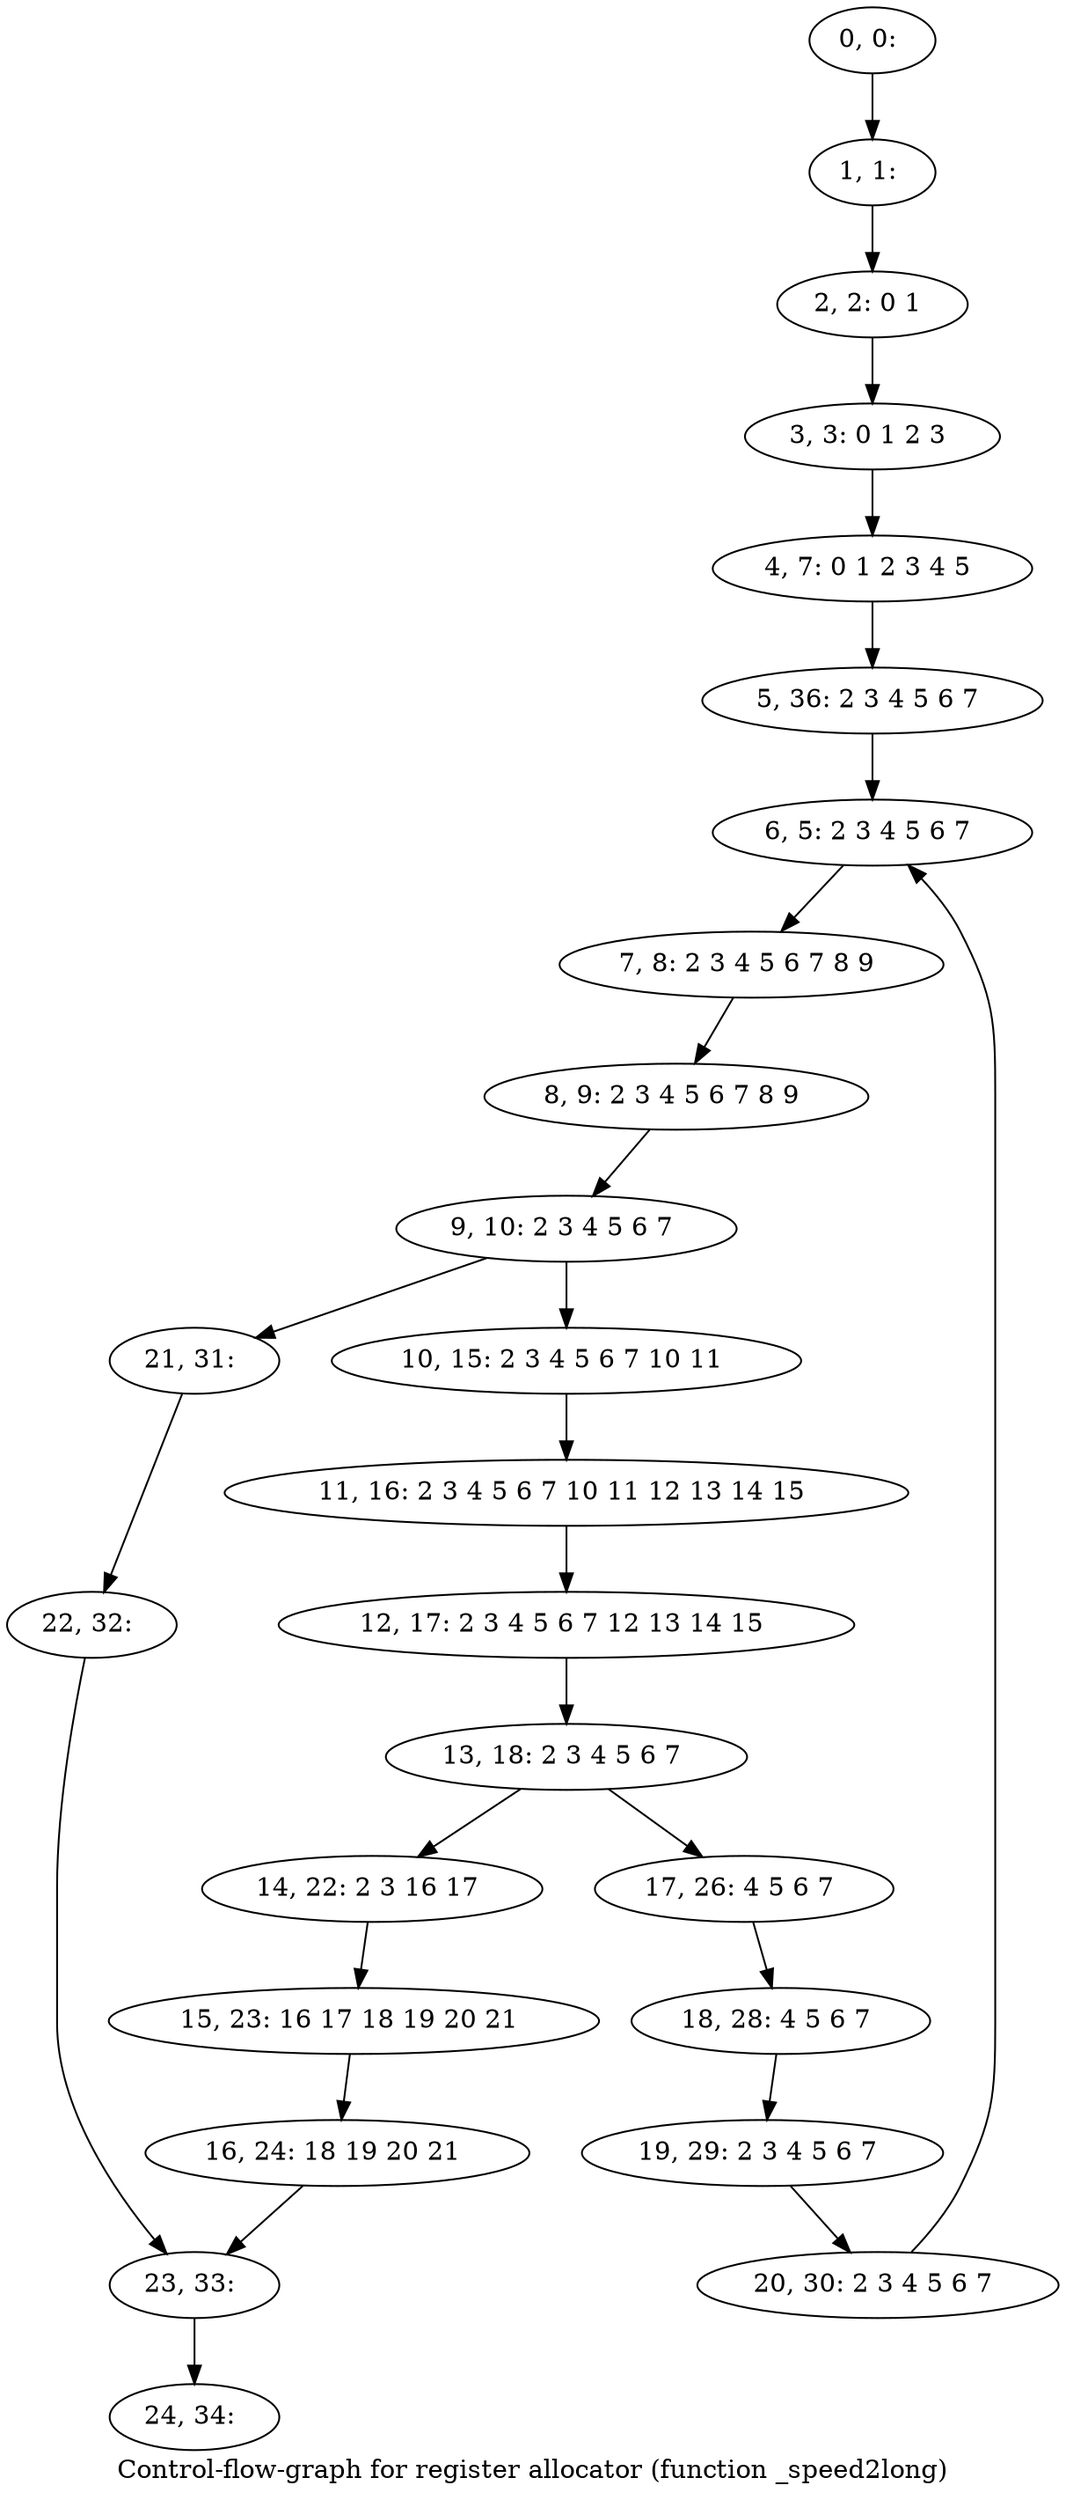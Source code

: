digraph G {
graph [label="Control-flow-graph for register allocator (function _speed2long)"]
0[label="0, 0: "];
1[label="1, 1: "];
2[label="2, 2: 0 1 "];
3[label="3, 3: 0 1 2 3 "];
4[label="4, 7: 0 1 2 3 4 5 "];
5[label="5, 36: 2 3 4 5 6 7 "];
6[label="6, 5: 2 3 4 5 6 7 "];
7[label="7, 8: 2 3 4 5 6 7 8 9 "];
8[label="8, 9: 2 3 4 5 6 7 8 9 "];
9[label="9, 10: 2 3 4 5 6 7 "];
10[label="10, 15: 2 3 4 5 6 7 10 11 "];
11[label="11, 16: 2 3 4 5 6 7 10 11 12 13 14 15 "];
12[label="12, 17: 2 3 4 5 6 7 12 13 14 15 "];
13[label="13, 18: 2 3 4 5 6 7 "];
14[label="14, 22: 2 3 16 17 "];
15[label="15, 23: 16 17 18 19 20 21 "];
16[label="16, 24: 18 19 20 21 "];
17[label="17, 26: 4 5 6 7 "];
18[label="18, 28: 4 5 6 7 "];
19[label="19, 29: 2 3 4 5 6 7 "];
20[label="20, 30: 2 3 4 5 6 7 "];
21[label="21, 31: "];
22[label="22, 32: "];
23[label="23, 33: "];
24[label="24, 34: "];
0->1 ;
1->2 ;
2->3 ;
3->4 ;
4->5 ;
5->6 ;
6->7 ;
7->8 ;
8->9 ;
9->10 ;
9->21 ;
10->11 ;
11->12 ;
12->13 ;
13->14 ;
13->17 ;
14->15 ;
15->16 ;
16->23 ;
17->18 ;
18->19 ;
19->20 ;
20->6 ;
21->22 ;
22->23 ;
23->24 ;
}
